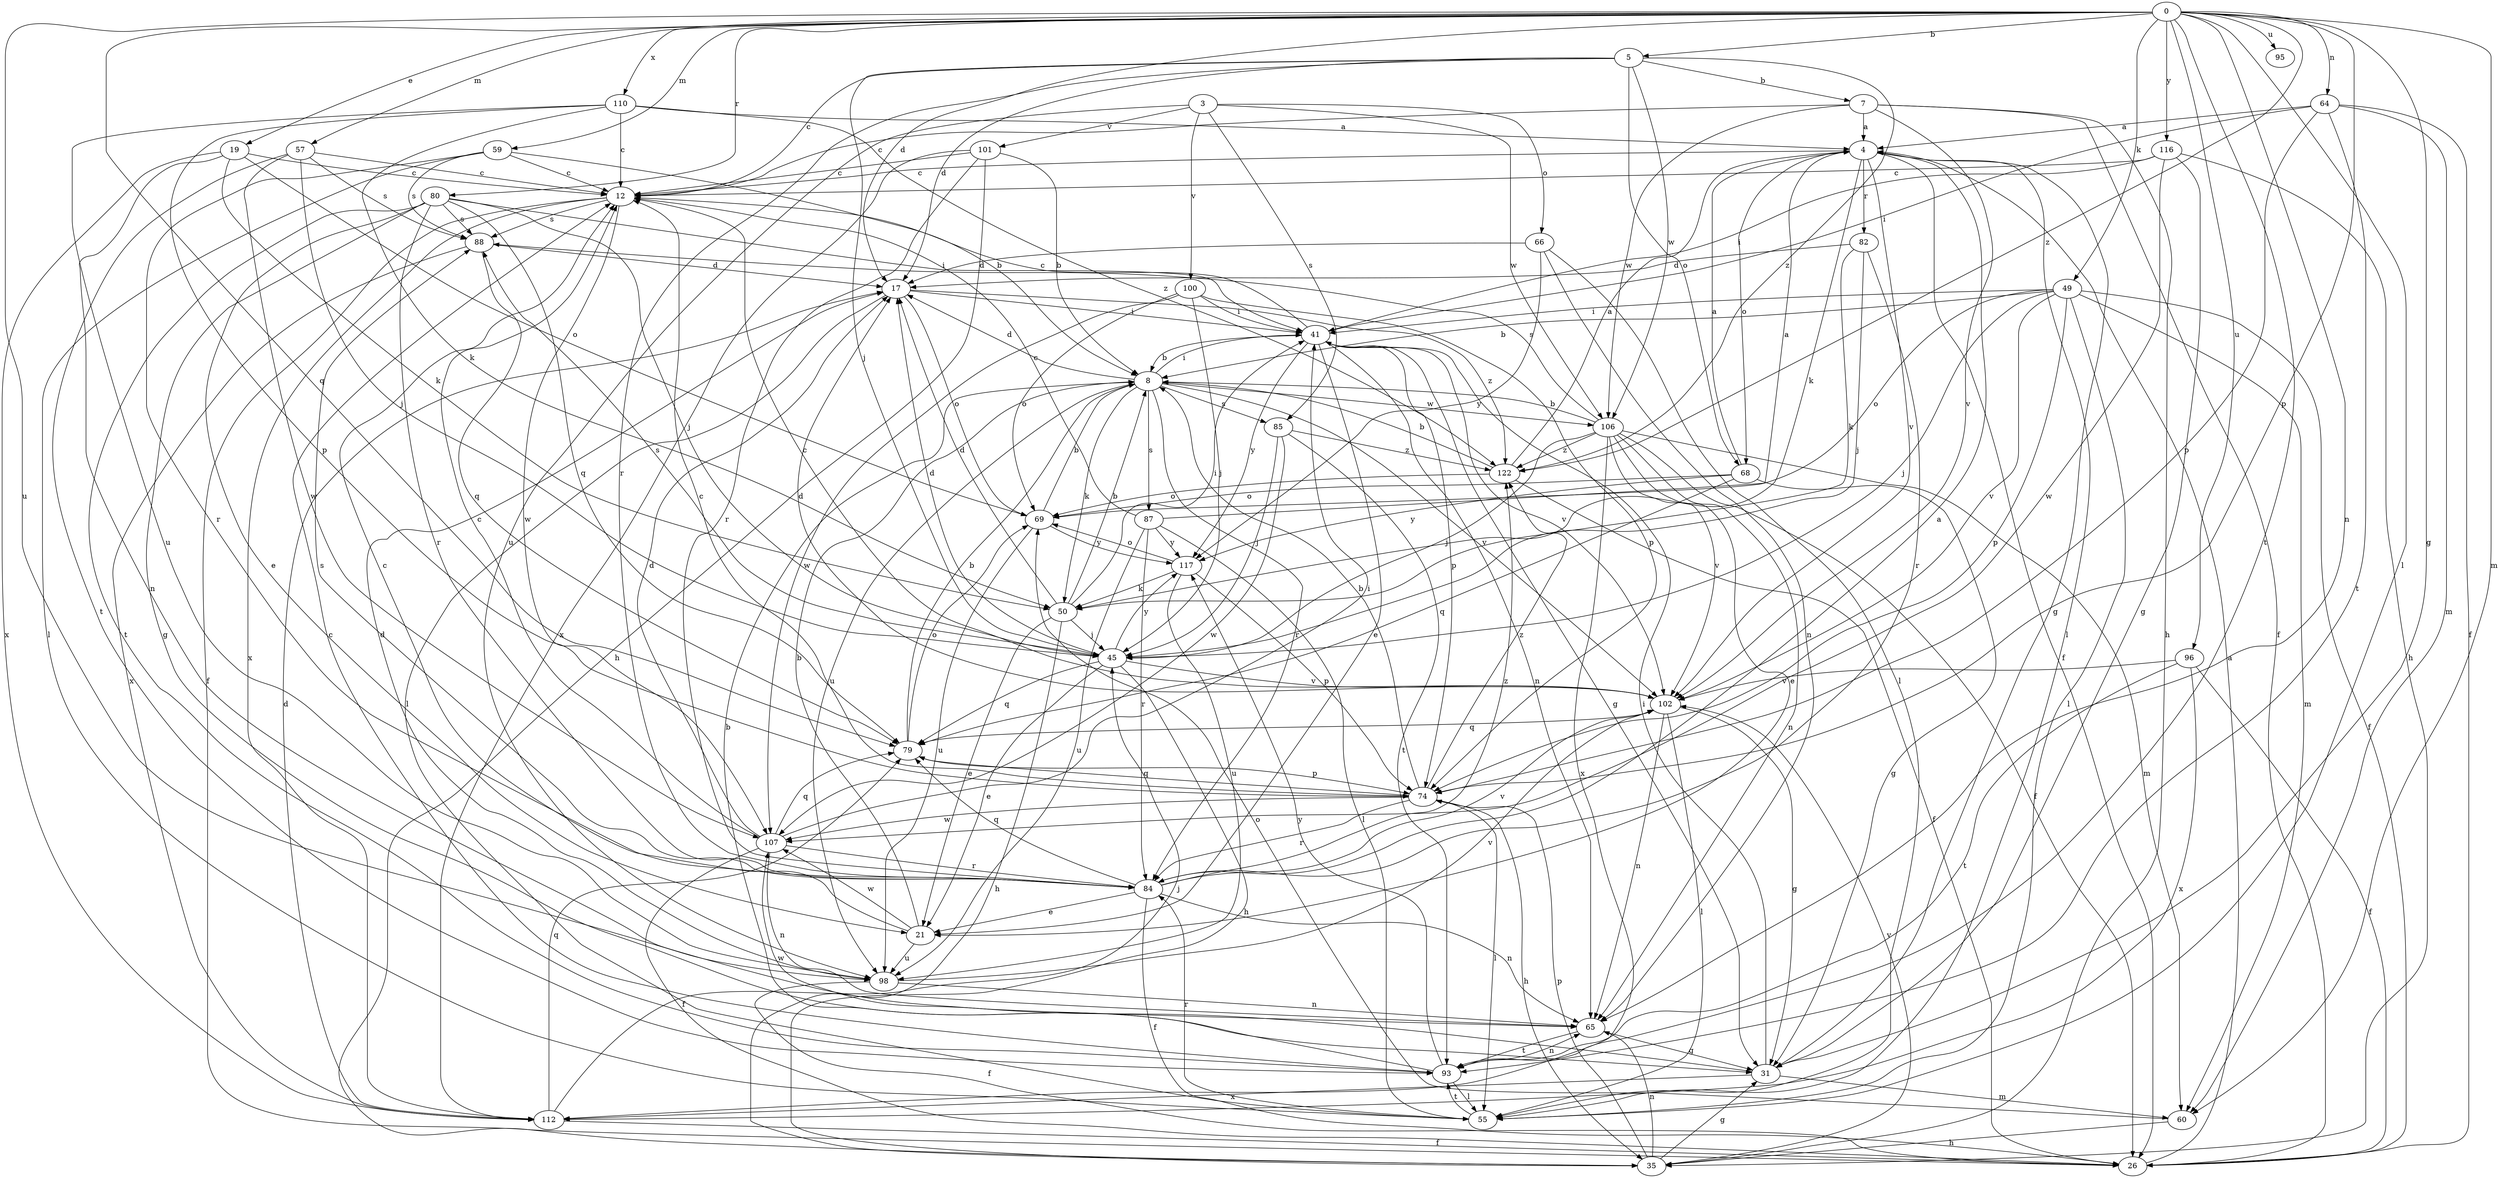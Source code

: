 strict digraph  {
0;
3;
4;
5;
7;
8;
12;
17;
19;
21;
26;
31;
35;
41;
45;
49;
50;
55;
57;
59;
60;
64;
65;
66;
68;
69;
74;
79;
80;
82;
84;
85;
87;
88;
93;
95;
96;
98;
100;
101;
102;
106;
107;
110;
112;
116;
117;
122;
0 -> 5  [label=b];
0 -> 17  [label=d];
0 -> 19  [label=e];
0 -> 31  [label=g];
0 -> 49  [label=k];
0 -> 55  [label=l];
0 -> 57  [label=m];
0 -> 59  [label=m];
0 -> 60  [label=m];
0 -> 64  [label=n];
0 -> 65  [label=n];
0 -> 74  [label=p];
0 -> 79  [label=q];
0 -> 80  [label=r];
0 -> 93  [label=t];
0 -> 95  [label=u];
0 -> 96  [label=u];
0 -> 98  [label=u];
0 -> 110  [label=x];
0 -> 116  [label=y];
0 -> 122  [label=z];
3 -> 66  [label=o];
3 -> 85  [label=s];
3 -> 98  [label=u];
3 -> 100  [label=v];
3 -> 101  [label=v];
3 -> 106  [label=w];
4 -> 12  [label=c];
4 -> 26  [label=f];
4 -> 31  [label=g];
4 -> 50  [label=k];
4 -> 55  [label=l];
4 -> 68  [label=o];
4 -> 82  [label=r];
4 -> 102  [label=v];
5 -> 7  [label=b];
5 -> 12  [label=c];
5 -> 17  [label=d];
5 -> 45  [label=j];
5 -> 68  [label=o];
5 -> 84  [label=r];
5 -> 106  [label=w];
5 -> 122  [label=z];
7 -> 4  [label=a];
7 -> 12  [label=c];
7 -> 26  [label=f];
7 -> 35  [label=h];
7 -> 102  [label=v];
7 -> 106  [label=w];
8 -> 17  [label=d];
8 -> 41  [label=i];
8 -> 50  [label=k];
8 -> 84  [label=r];
8 -> 85  [label=s];
8 -> 87  [label=s];
8 -> 98  [label=u];
8 -> 102  [label=v];
8 -> 106  [label=w];
12 -> 26  [label=f];
12 -> 88  [label=s];
12 -> 107  [label=w];
12 -> 112  [label=x];
17 -> 41  [label=i];
17 -> 55  [label=l];
17 -> 69  [label=o];
17 -> 122  [label=z];
19 -> 12  [label=c];
19 -> 50  [label=k];
19 -> 65  [label=n];
19 -> 69  [label=o];
19 -> 112  [label=x];
21 -> 8  [label=b];
21 -> 12  [label=c];
21 -> 98  [label=u];
21 -> 107  [label=w];
26 -> 4  [label=a];
31 -> 41  [label=i];
31 -> 60  [label=m];
31 -> 107  [label=w];
31 -> 112  [label=x];
35 -> 31  [label=g];
35 -> 65  [label=n];
35 -> 74  [label=p];
35 -> 102  [label=v];
41 -> 8  [label=b];
41 -> 12  [label=c];
41 -> 21  [label=e];
41 -> 31  [label=g];
41 -> 65  [label=n];
41 -> 74  [label=p];
41 -> 102  [label=v];
41 -> 117  [label=y];
45 -> 17  [label=d];
45 -> 21  [label=e];
45 -> 35  [label=h];
45 -> 79  [label=q];
45 -> 88  [label=s];
45 -> 102  [label=v];
45 -> 117  [label=y];
49 -> 8  [label=b];
49 -> 26  [label=f];
49 -> 41  [label=i];
49 -> 45  [label=j];
49 -> 55  [label=l];
49 -> 60  [label=m];
49 -> 69  [label=o];
49 -> 74  [label=p];
49 -> 102  [label=v];
50 -> 8  [label=b];
50 -> 17  [label=d];
50 -> 21  [label=e];
50 -> 35  [label=h];
50 -> 41  [label=i];
50 -> 45  [label=j];
55 -> 84  [label=r];
55 -> 93  [label=t];
57 -> 12  [label=c];
57 -> 45  [label=j];
57 -> 88  [label=s];
57 -> 93  [label=t];
57 -> 107  [label=w];
59 -> 8  [label=b];
59 -> 12  [label=c];
59 -> 55  [label=l];
59 -> 84  [label=r];
59 -> 88  [label=s];
60 -> 35  [label=h];
60 -> 69  [label=o];
64 -> 4  [label=a];
64 -> 26  [label=f];
64 -> 41  [label=i];
64 -> 60  [label=m];
64 -> 74  [label=p];
64 -> 93  [label=t];
65 -> 31  [label=g];
65 -> 93  [label=t];
66 -> 17  [label=d];
66 -> 55  [label=l];
66 -> 65  [label=n];
66 -> 117  [label=y];
68 -> 4  [label=a];
68 -> 31  [label=g];
68 -> 69  [label=o];
68 -> 79  [label=q];
68 -> 117  [label=y];
69 -> 8  [label=b];
69 -> 98  [label=u];
69 -> 117  [label=y];
74 -> 8  [label=b];
74 -> 12  [label=c];
74 -> 35  [label=h];
74 -> 55  [label=l];
74 -> 79  [label=q];
74 -> 84  [label=r];
74 -> 107  [label=w];
74 -> 122  [label=z];
79 -> 8  [label=b];
79 -> 69  [label=o];
79 -> 74  [label=p];
80 -> 21  [label=e];
80 -> 31  [label=g];
80 -> 41  [label=i];
80 -> 45  [label=j];
80 -> 79  [label=q];
80 -> 84  [label=r];
80 -> 88  [label=s];
80 -> 93  [label=t];
82 -> 17  [label=d];
82 -> 45  [label=j];
82 -> 50  [label=k];
82 -> 84  [label=r];
84 -> 4  [label=a];
84 -> 21  [label=e];
84 -> 26  [label=f];
84 -> 65  [label=n];
84 -> 79  [label=q];
84 -> 88  [label=s];
84 -> 102  [label=v];
84 -> 122  [label=z];
85 -> 45  [label=j];
85 -> 93  [label=t];
85 -> 107  [label=w];
85 -> 122  [label=z];
87 -> 4  [label=a];
87 -> 12  [label=c];
87 -> 55  [label=l];
87 -> 84  [label=r];
87 -> 98  [label=u];
87 -> 117  [label=y];
88 -> 17  [label=d];
88 -> 79  [label=q];
88 -> 112  [label=x];
93 -> 8  [label=b];
93 -> 12  [label=c];
93 -> 55  [label=l];
93 -> 65  [label=n];
93 -> 117  [label=y];
96 -> 26  [label=f];
96 -> 93  [label=t];
96 -> 102  [label=v];
96 -> 112  [label=x];
98 -> 17  [label=d];
98 -> 26  [label=f];
98 -> 65  [label=n];
98 -> 102  [label=v];
100 -> 41  [label=i];
100 -> 45  [label=j];
100 -> 69  [label=o];
100 -> 74  [label=p];
100 -> 107  [label=w];
101 -> 8  [label=b];
101 -> 12  [label=c];
101 -> 35  [label=h];
101 -> 84  [label=r];
101 -> 112  [label=x];
102 -> 12  [label=c];
102 -> 17  [label=d];
102 -> 31  [label=g];
102 -> 55  [label=l];
102 -> 65  [label=n];
102 -> 79  [label=q];
106 -> 8  [label=b];
106 -> 21  [label=e];
106 -> 26  [label=f];
106 -> 45  [label=j];
106 -> 60  [label=m];
106 -> 65  [label=n];
106 -> 88  [label=s];
106 -> 102  [label=v];
106 -> 112  [label=x];
106 -> 122  [label=z];
107 -> 12  [label=c];
107 -> 17  [label=d];
107 -> 26  [label=f];
107 -> 41  [label=i];
107 -> 65  [label=n];
107 -> 79  [label=q];
107 -> 84  [label=r];
110 -> 4  [label=a];
110 -> 12  [label=c];
110 -> 50  [label=k];
110 -> 74  [label=p];
110 -> 98  [label=u];
110 -> 122  [label=z];
112 -> 17  [label=d];
112 -> 26  [label=f];
112 -> 45  [label=j];
112 -> 79  [label=q];
116 -> 12  [label=c];
116 -> 31  [label=g];
116 -> 35  [label=h];
116 -> 41  [label=i];
116 -> 107  [label=w];
117 -> 50  [label=k];
117 -> 69  [label=o];
117 -> 74  [label=p];
117 -> 98  [label=u];
122 -> 4  [label=a];
122 -> 8  [label=b];
122 -> 26  [label=f];
122 -> 69  [label=o];
}
